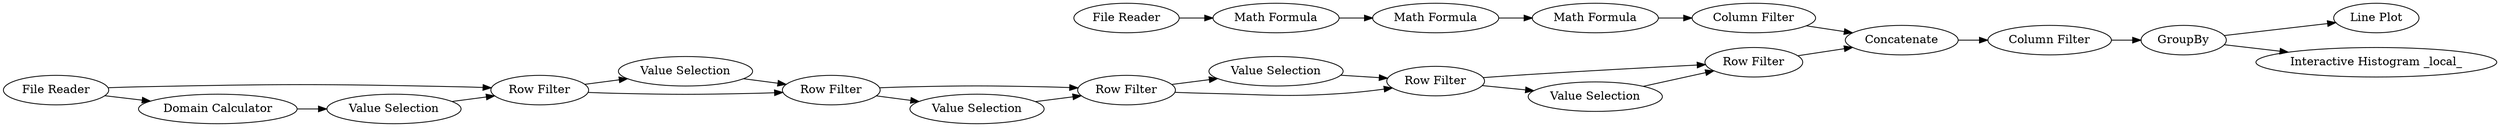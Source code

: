 digraph {
	2 [label="Row Filter"]
	5 [label="File Reader"]
	9 [label="Value Selection"]
	11 [label="Domain Calculator"]
	12 [label="Value Selection"]
	13 [label="Row Filter"]
	14 [label="Row Filter"]
	15 [label="Value Selection"]
	16 [label="Value Selection"]
	17 [label="Row Filter"]
	18 [label="Row Filter"]
	19 [label="Value Selection"]
	23 [label="File Reader"]
	24 [label=Concatenate]
	25 [label="Math Formula"]
	26 [label="Math Formula"]
	27 [label="Math Formula"]
	28 [label="Column Filter"]
	29 [label=GroupBy]
	30 [label="Column Filter"]
	31 [label="Line Plot"]
	32 [label="Interactive Histogram _local_"]
	2 -> 12
	2 -> 13
	5 -> 2
	5 -> 11
	9 -> 2
	11 -> 9
	12 -> 13
	13 -> 15
	13 -> 14
	14 -> 16
	14 -> 17
	15 -> 14
	16 -> 17
	17 -> 19
	17 -> 18
	18 -> 24
	19 -> 18
	23 -> 25
	24 -> 30
	25 -> 26
	26 -> 27
	27 -> 28
	28 -> 24
	29 -> 31
	29 -> 32
	30 -> 29
	rankdir=LR
}
